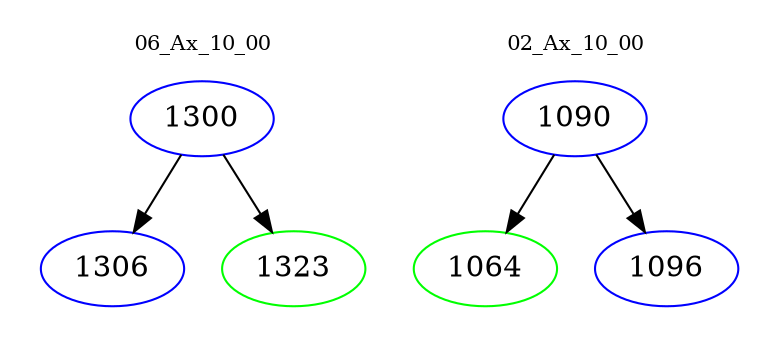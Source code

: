 digraph{
subgraph cluster_0 {
color = white
label = "06_Ax_10_00";
fontsize=10;
T0_1300 [label="1300", color="blue"]
T0_1300 -> T0_1306 [color="black"]
T0_1306 [label="1306", color="blue"]
T0_1300 -> T0_1323 [color="black"]
T0_1323 [label="1323", color="green"]
}
subgraph cluster_1 {
color = white
label = "02_Ax_10_00";
fontsize=10;
T1_1090 [label="1090", color="blue"]
T1_1090 -> T1_1064 [color="black"]
T1_1064 [label="1064", color="green"]
T1_1090 -> T1_1096 [color="black"]
T1_1096 [label="1096", color="blue"]
}
}
